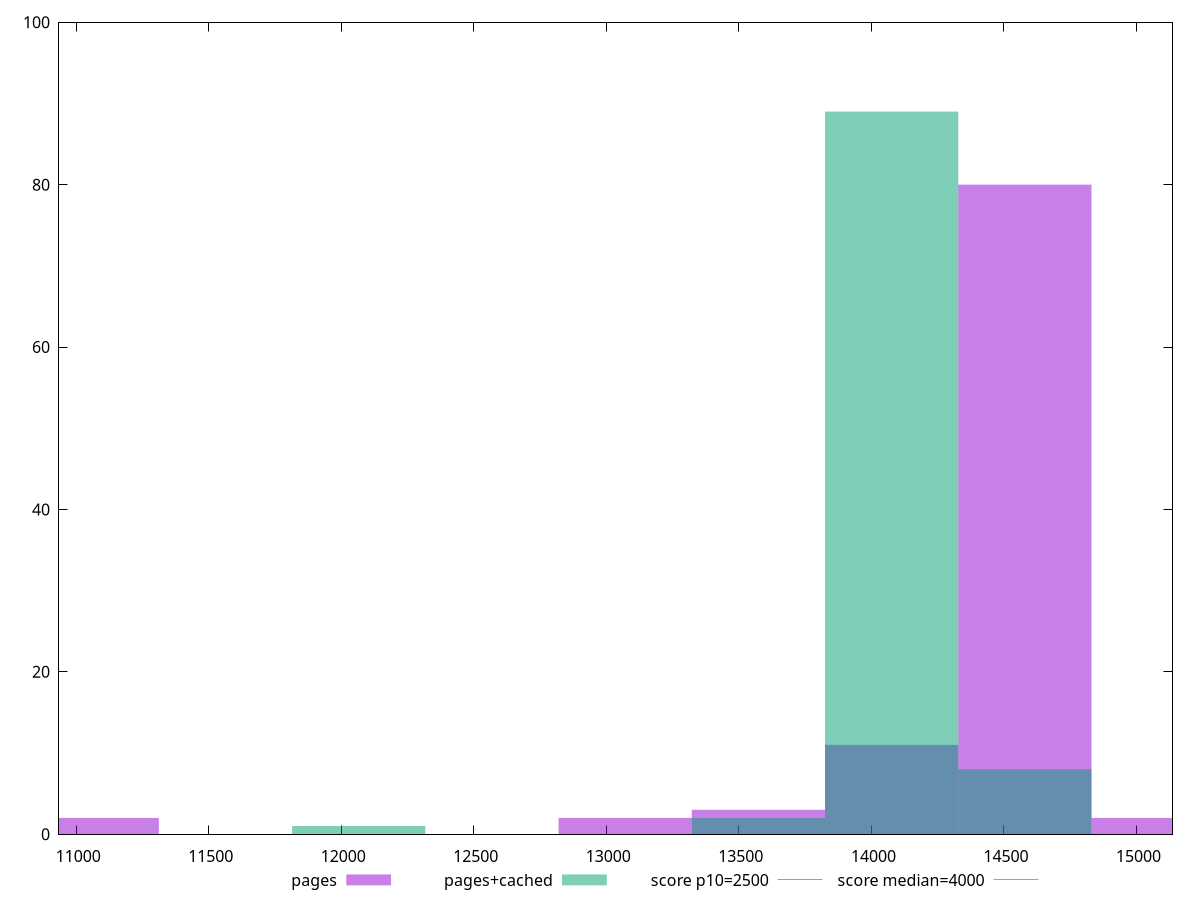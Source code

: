 reset

$pages <<EOF
11060.05648806273 2
14076.435530261657 11
14579.165370628145 80
15081.895210994631 2
13573.705689895169 3
13070.97584952868 2
EOF

$pagesCached <<EOF
12065.516168795706 1
14579.165370628145 8
14076.435530261657 89
13573.705689895169 2
EOF

set key outside below
set boxwidth 502.72984036648774
set xrange [10934.695499999998:15136.189999999999]
set yrange [0:100]
set trange [0:100]
set style fill transparent solid 0.5 noborder

set parametric
set terminal svg size 640, 500 enhanced background rgb 'white'
set output "report_00026_2021-02-22T21:38:55.199Z/largest-contentful-paint/comparison/histogram/0_vs_1.svg"

plot $pages title "pages" with boxes, \
     $pagesCached title "pages+cached" with boxes, \
     2500,t title "score p10=2500", \
     4000,t title "score median=4000"

reset
